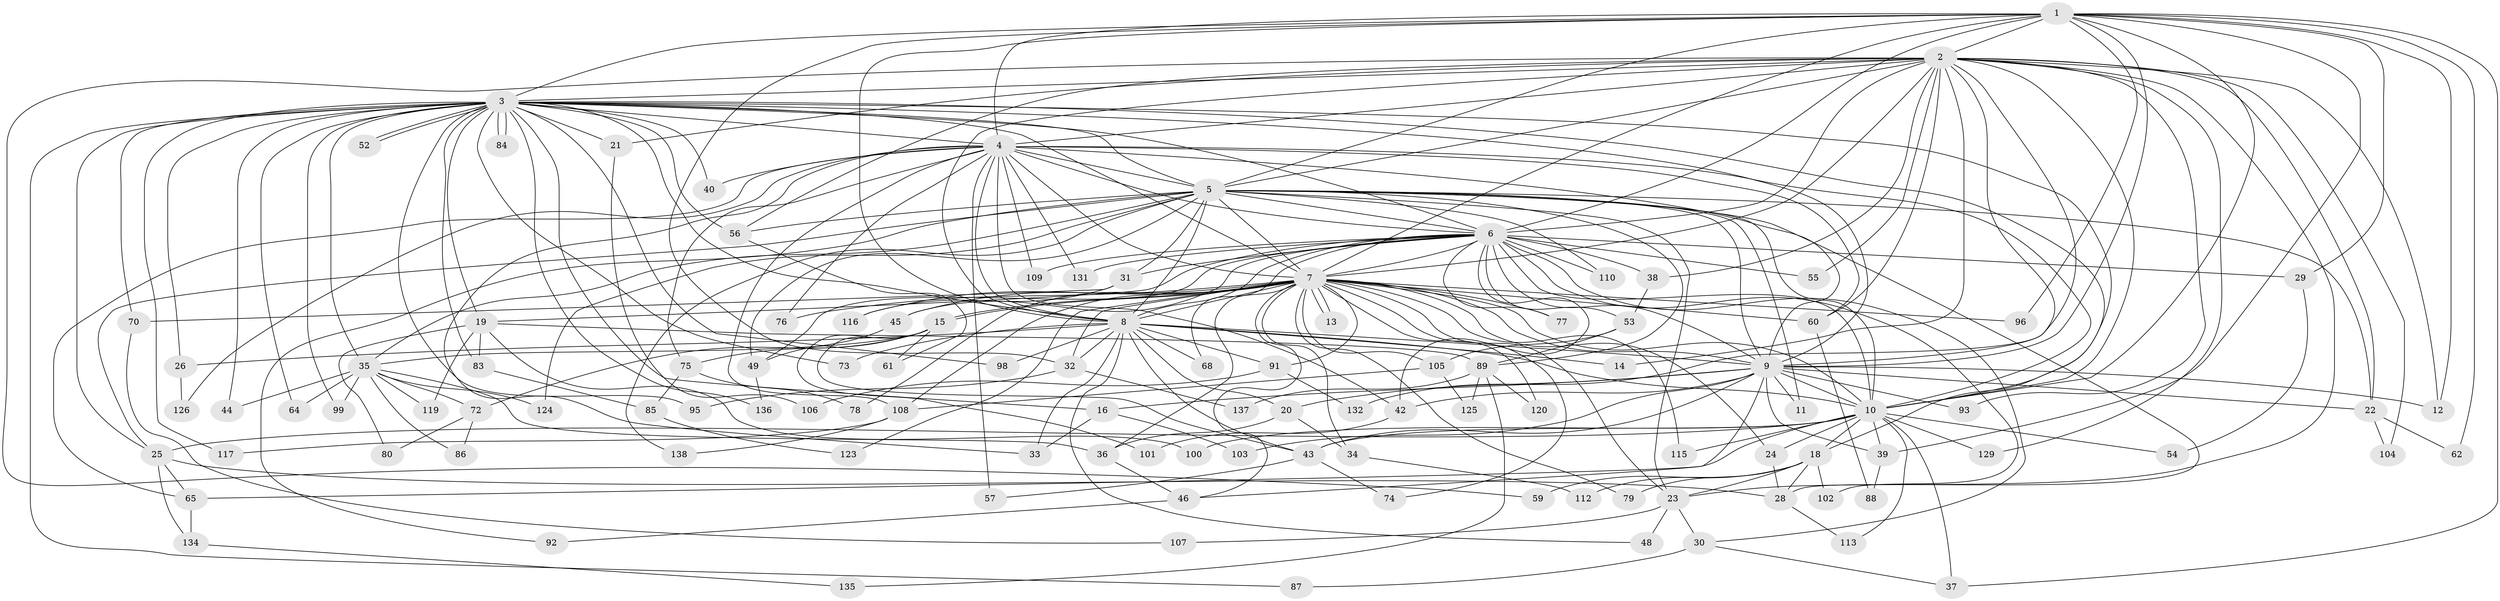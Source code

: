 // Generated by graph-tools (version 1.1) at 2025/51/02/27/25 19:51:46]
// undirected, 112 vertices, 272 edges
graph export_dot {
graph [start="1"]
  node [color=gray90,style=filled];
  1 [super="+17"];
  2 [super="+122"];
  3 [super="+58"];
  4 [super="+81"];
  5 [super="+63"];
  6 [super="+71"];
  7 [super="+50"];
  8 [super="+69"];
  9 [super="+27"];
  10 [super="+67"];
  11;
  12;
  13;
  14;
  15;
  16 [super="+82"];
  18 [super="+118"];
  19;
  20;
  21;
  22 [super="+94"];
  23 [super="+133"];
  24 [super="+139"];
  25;
  26;
  28 [super="+121"];
  29;
  30;
  31 [super="+111"];
  32 [super="+97"];
  33;
  34;
  35 [super="+41"];
  36;
  37 [super="+66"];
  38;
  39 [super="+47"];
  40;
  42 [super="+51"];
  43 [super="+90"];
  44;
  45;
  46 [super="+130"];
  48;
  49;
  52;
  53;
  54;
  55;
  56;
  57;
  59;
  60;
  61;
  62;
  64;
  65;
  68;
  70;
  72;
  73;
  74;
  75;
  76;
  77;
  78;
  79;
  80;
  83;
  84;
  85;
  86;
  87;
  88;
  89 [super="+127"];
  91;
  92;
  93;
  95;
  96;
  98;
  99;
  100;
  101;
  102;
  103;
  104;
  105;
  106;
  107;
  108 [super="+128"];
  109;
  110 [super="+114"];
  112;
  113;
  115;
  116;
  117;
  119;
  120;
  123;
  124;
  125;
  126;
  129;
  131;
  132;
  134;
  135;
  136;
  137;
  138;
  1 -- 2;
  1 -- 3;
  1 -- 4;
  1 -- 5;
  1 -- 6;
  1 -- 7;
  1 -- 8;
  1 -- 9;
  1 -- 10;
  1 -- 29;
  1 -- 32;
  1 -- 37;
  1 -- 39;
  1 -- 62;
  1 -- 96;
  1 -- 12;
  2 -- 3;
  2 -- 4;
  2 -- 5;
  2 -- 6;
  2 -- 7;
  2 -- 8;
  2 -- 9;
  2 -- 10;
  2 -- 12;
  2 -- 14;
  2 -- 21;
  2 -- 22;
  2 -- 23;
  2 -- 38;
  2 -- 55;
  2 -- 56;
  2 -- 59;
  2 -- 93;
  2 -- 104;
  2 -- 129;
  2 -- 132;
  2 -- 60;
  3 -- 4;
  3 -- 5;
  3 -- 6;
  3 -- 7;
  3 -- 8;
  3 -- 9;
  3 -- 10;
  3 -- 16;
  3 -- 18;
  3 -- 19;
  3 -- 21;
  3 -- 26;
  3 -- 40;
  3 -- 44;
  3 -- 52;
  3 -- 52;
  3 -- 56;
  3 -- 64;
  3 -- 70;
  3 -- 73;
  3 -- 83;
  3 -- 84;
  3 -- 84;
  3 -- 87;
  3 -- 95;
  3 -- 98;
  3 -- 117;
  3 -- 136;
  3 -- 99;
  3 -- 25;
  3 -- 35;
  4 -- 5;
  4 -- 6;
  4 -- 7;
  4 -- 8;
  4 -- 9 [weight=2];
  4 -- 10;
  4 -- 33;
  4 -- 40;
  4 -- 42;
  4 -- 57;
  4 -- 60;
  4 -- 65;
  4 -- 75;
  4 -- 76;
  4 -- 109;
  4 -- 126;
  4 -- 131;
  4 -- 108;
  5 -- 6;
  5 -- 7;
  5 -- 8;
  5 -- 9;
  5 -- 10;
  5 -- 11;
  5 -- 25;
  5 -- 28;
  5 -- 31;
  5 -- 35;
  5 -- 49;
  5 -- 89;
  5 -- 110;
  5 -- 124;
  5 -- 138;
  5 -- 23;
  5 -- 56;
  5 -- 92;
  5 -- 22;
  6 -- 7;
  6 -- 8;
  6 -- 9;
  6 -- 10;
  6 -- 19;
  6 -- 29;
  6 -- 30;
  6 -- 31 [weight=2];
  6 -- 38;
  6 -- 42;
  6 -- 45;
  6 -- 53;
  6 -- 55;
  6 -- 68;
  6 -- 102;
  6 -- 109;
  6 -- 110 [weight=2];
  6 -- 131;
  6 -- 49;
  6 -- 77;
  7 -- 8;
  7 -- 9;
  7 -- 10;
  7 -- 13;
  7 -- 13;
  7 -- 15;
  7 -- 15;
  7 -- 23;
  7 -- 24;
  7 -- 32;
  7 -- 34;
  7 -- 45;
  7 -- 46;
  7 -- 76;
  7 -- 77;
  7 -- 78;
  7 -- 79;
  7 -- 91;
  7 -- 96;
  7 -- 105;
  7 -- 108;
  7 -- 115;
  7 -- 116;
  7 -- 120;
  7 -- 123;
  7 -- 74;
  7 -- 36;
  7 -- 60;
  8 -- 9;
  8 -- 10;
  8 -- 14;
  8 -- 20;
  8 -- 26;
  8 -- 33;
  8 -- 48;
  8 -- 68;
  8 -- 73;
  8 -- 98;
  8 -- 91;
  8 -- 43;
  8 -- 32;
  9 -- 10;
  9 -- 11;
  9 -- 12;
  9 -- 16;
  9 -- 20;
  9 -- 22;
  9 -- 43;
  9 -- 93;
  9 -- 103;
  9 -- 39;
  9 -- 46;
  9 -- 42;
  10 -- 18;
  10 -- 24;
  10 -- 25;
  10 -- 37;
  10 -- 39;
  10 -- 43;
  10 -- 54;
  10 -- 100;
  10 -- 113;
  10 -- 115;
  10 -- 129;
  10 -- 65;
  15 -- 35;
  15 -- 61;
  15 -- 72;
  15 -- 75;
  15 -- 101;
  15 -- 43;
  16 -- 33;
  16 -- 103;
  18 -- 28;
  18 -- 59;
  18 -- 79;
  18 -- 102;
  18 -- 112;
  18 -- 23;
  19 -- 80;
  19 -- 83;
  19 -- 89;
  19 -- 100;
  19 -- 119;
  20 -- 34;
  20 -- 36;
  21 -- 106;
  22 -- 62;
  22 -- 104;
  23 -- 30;
  23 -- 48;
  23 -- 107;
  24 -- 28;
  25 -- 65;
  25 -- 134;
  25 -- 28;
  26 -- 126;
  28 -- 113;
  29 -- 54;
  30 -- 87;
  30 -- 37;
  31 -- 70;
  31 -- 116;
  32 -- 95;
  32 -- 137;
  34 -- 112;
  35 -- 36;
  35 -- 44;
  35 -- 64;
  35 -- 86;
  35 -- 119;
  35 -- 124;
  35 -- 72;
  35 -- 99;
  36 -- 46;
  38 -- 53;
  39 -- 88;
  42 -- 101;
  43 -- 57;
  43 -- 74;
  45 -- 49;
  46 -- 92;
  49 -- 136;
  53 -- 105;
  53 -- 89;
  56 -- 61;
  60 -- 88;
  65 -- 134;
  70 -- 107;
  72 -- 80;
  72 -- 86;
  75 -- 78;
  75 -- 85;
  83 -- 85;
  85 -- 123;
  89 -- 120;
  89 -- 125;
  89 -- 135;
  89 -- 137;
  91 -- 106;
  91 -- 132;
  105 -- 108;
  105 -- 125;
  108 -- 117;
  108 -- 138;
  134 -- 135;
}
